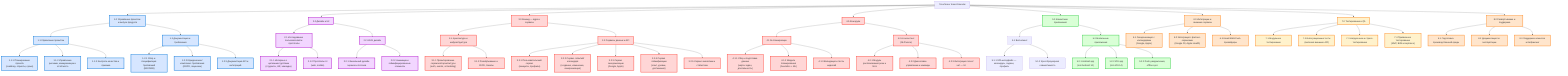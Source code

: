 flowchart TB
  %% ---------- Стили ----------
  classDef PM fill:#D6E6FF,stroke:#0074D9,stroke-width:3px
  classDef UIUX fill:#F2D6FF,stroke:#B10DC9,stroke-width:3px
  classDef Mobile fill:#D9FFD6,stroke:#2ECC40,stroke-width:3px
  classDef Backend fill:#FFD6D6,stroke:#FF4136,stroke-width:3px
  classDef QA fill:#FFF2CC,stroke:#FF851B,stroke-width:3px
  classDef DevOps fill:#FFE5CC,stroke:#FF851B,stroke-width:3px

  %% ---------- Корень ----------
  T["TimeTamer SmartCalendar"]

  %% ---------- 1. Управление проектом ----------
  T --> P1["1.0 Управление проектом и выпуск продукта"]
  P1 --> P1_1["1.1 Управление проектом"]
  P1_1 --> P1_1_1["1.1.1 Планирование проекта<br>(roadmap, спринты, сроки)"]
  P1_1 --> P1_1_2["1.1.2 Управление рисками, коммуникации и отчётность"]
  P1_1 --> P1_1_3["1.1.3 Контроль качества и приемка"]
  P1 --> P1_2["1.2 Документация и требования"]
  P1_2 --> P1_2_1["1.2.1 Сбор и спецификация требований<br>(B2C/B2B)"]
  P1_2 --> P1_2_2["1.2.2 Юридические/комплаенс требования<br>(GDPR, лицензии)"]
  P1_2 --> P1_2_3["1.2.3 Документация API и интеграций"]

  %% ---------- 2. Дизайн и UI/UX ----------
  T --> P2["2.0 Дизайн и UX"]
  P2 --> P2_1["2.1 Исследование пользователей и прототипы"]
  P2_1 --> P2_1_1["2.1.1 Интервью с целевыми группами<br>(студенты, HR, команды)"]
  P2_1 --> P2_1_2["2.1.2 Прототипы UI<br>(web, mobile)"]
  P2 --> P2_2["2.2 UI/UX дизайн"]
  P2_2 --> P2_2_1["2.2.1 Финальный дизайн экранов и потоков"]
  P2_2 --> P2_2_2["2.2.2 Анимации и геймифицированные элементы"]

  %% ---------- 3. Бэкенд ----------
  T --> P3["3.0 Бэкенд — ядро и сервисы"]
  P3 --> P3_1["3.1 Архитектура и инфраструктура"]
  P3_1 --> P3_1_1["3.1.1 Проектирование сервисной архитектуры<br>(auth, events, scheduling)"]
  P3_1 --> P3_1_2["3.1.2 Развёртывание и CI/CD, бэкапы"]
  P3 --> P3_2["3.2 Сервисы данных и API"]
  P3_2 --> P3_2_1["3.2.1 Пользовательский сервис<br>(аккаунты, профили)"]
  P3_2 --> P3_2_2["3.2.2 Сервис событий/календаря<br>(создание, изменение, синхронизация)"]
  P3_2 --> P3_2_3["3.2.3 Сервис синхронизации<br>(Google, Apple)"]
  P3_2 --> P3_2_4["3.2.4 Сервис геймификации<br>(опыт, уровни, достижения)"]
  P3_2 --> P3_2_5["3.2.5 Сервис аналитики и статистики"]

  %% ---------- 4. AI-модули ----------
  T --> P4["4.0 AI-модули"]
  P4 --> P4_1["4.1 AI-планировщик"]
  P4_1 --> P4_1_1["4.1.1 Сбор и подготовка данных<br>(карты задач, длительность)"]
  P4_1 --> P4_1_2["4.1.2 Модели планирования<br>(heuristics + ML)"]
  P4_1 --> P4_1_3["4.1.3 Валидация и тесты моделей"]
  P4 --> P4_2["4.2 AI-ассистент<br>(NLP/voice)"]
  P4_2 --> P4_2_1["4.2.1 Модуль распознавания речи и NLU"]
  P4_2 --> P4_2_2["4.2.2 Диалоговое управление и команды"]
  P4_2 --> P4_2_3["4.2.3 Интеграция голос/чат — UI"]

  %% ---------- 5. Клиентские приложения ----------
  T --> P5["5.0 Клиентские приложения"]
  P5 --> P5_1["5.1 Веб-клиент"]
  P5_1 --> P5_1_1["5.1.1 SPA интерфейс — календарь, задачи, профиль"]
  P5_1 --> P5_1_2["5.1.2 Кроссбраузерная совместимость"]
  P5 --> P5_2["5.2 Мобильные приложения"]
  P5_2 --> P5_2_1["5.2.1 Android app<br>(min Android 10)"]
  P5_2 --> P5_2_2["5.2.2 iOS app<br>(min iOS 14)"]
  P5_2 --> P5_2_3["5.2.3 Push-уведомления, offline sync"]

  %% ---------- 6. Интеграции ----------
  T --> P6["6.0 Интеграции и внешние сервисы"]
  P6 --> P6_1["6.1 Синхронизация с календарями<br>(Google, Apple)"]
  P6 --> P6_2["6.2 Интеграция с фитнес-сервисами<br>(Google Fit, Apple Health)"]
  P6 --> P6_3["6.3 Email/SMS/Push-провайдеры"]

  %% ---------- 7. Тестирование ----------
  T --> P7["7.0 Тестирование и QA"]
  P7 --> P7_1["7.1 Модульное тестирование"]
  P7 --> P7_2["7.2 Интеграционные тесты<br>(включая внешние API)"]
  P7 --> P7_3["7.3 Нагрузочное и стресс-тестирование"]
  P7 --> P7_4["7.4 Приёмочное тестирование<br>(MVP, B2B acceptance)"]

  %% ---------- 8. Развёртывание ----------
  T --> P8["8.0 Развёртывание и поддержка"]
  P8 --> P8_1["8.1 Подготовка производственной среды"]
  P8 --> P8_2["8.2 Документация по эксплуатации"]
  P8 --> P8_3["8.3 Поддержка клиентов и багфиксинг"]

  %% ---------- Присвоение классов ----------
  class P1,P1_1,P1_1_1,P1_1_2,P1_1_3,P1_2,P1_2_1,P1_2_2,P1_2_3 PM
  class P2,P2_1,P2_1_1,P2_1_2,P2_2,P2_2_1,P2_2_2 UIUX
  class P5,P5_2,P5_2_1,P5_2_2,P5_2_3 Mobile
  class P3,P3_1,P3_1_1,P3_1_2,P3_2,P3_2_1,P3_2_2,P3_2_3,P3_2_4,P3_2_5 Backend
  class P4,P4_1,P4_1_1,P4_1_2,P4_1_3,P4_2,P4_2_1,P4_2_2,P4_2_3 Backend
  class P6,P6_1,P6_2,P6_3 DevOps
  class P7,P7_1,P7_2,P7_3,P7_4 QA
  class P8,P8_1,P8_2,P8_3 DevOps